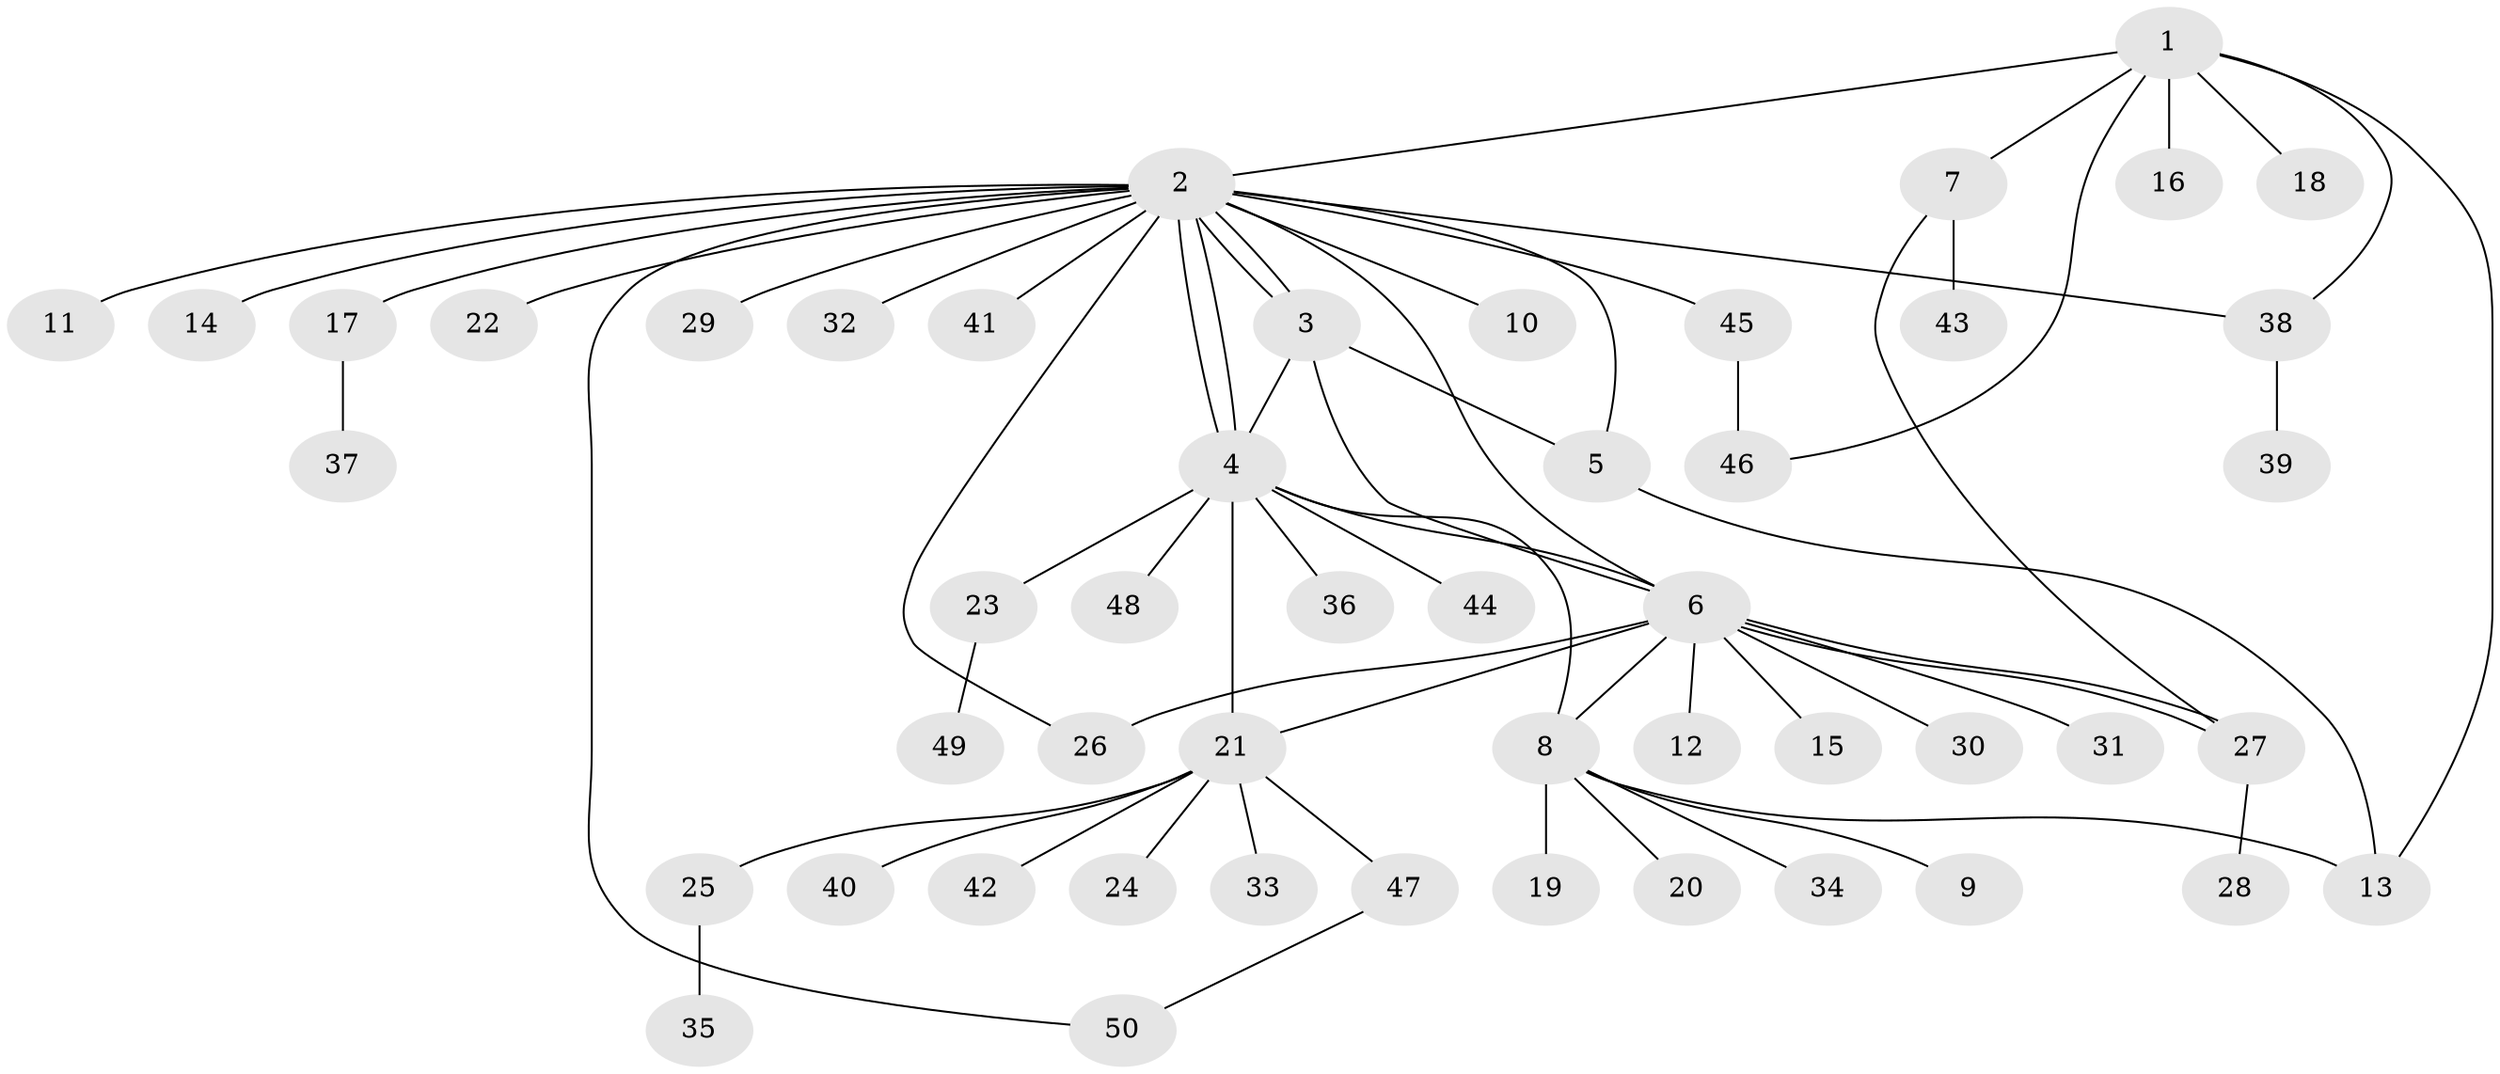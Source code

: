 // Generated by graph-tools (version 1.1) at 2025/49/03/09/25 03:49:50]
// undirected, 50 vertices, 65 edges
graph export_dot {
graph [start="1"]
  node [color=gray90,style=filled];
  1;
  2;
  3;
  4;
  5;
  6;
  7;
  8;
  9;
  10;
  11;
  12;
  13;
  14;
  15;
  16;
  17;
  18;
  19;
  20;
  21;
  22;
  23;
  24;
  25;
  26;
  27;
  28;
  29;
  30;
  31;
  32;
  33;
  34;
  35;
  36;
  37;
  38;
  39;
  40;
  41;
  42;
  43;
  44;
  45;
  46;
  47;
  48;
  49;
  50;
  1 -- 2;
  1 -- 7;
  1 -- 13;
  1 -- 16;
  1 -- 18;
  1 -- 38;
  1 -- 46;
  2 -- 3;
  2 -- 3;
  2 -- 4;
  2 -- 4;
  2 -- 5;
  2 -- 6;
  2 -- 10;
  2 -- 11;
  2 -- 14;
  2 -- 17;
  2 -- 22;
  2 -- 26;
  2 -- 29;
  2 -- 32;
  2 -- 38;
  2 -- 41;
  2 -- 45;
  2 -- 50;
  3 -- 4;
  3 -- 5;
  3 -- 6;
  4 -- 6;
  4 -- 8;
  4 -- 21;
  4 -- 23;
  4 -- 36;
  4 -- 44;
  4 -- 48;
  5 -- 13;
  6 -- 8;
  6 -- 12;
  6 -- 15;
  6 -- 21;
  6 -- 26;
  6 -- 27;
  6 -- 27;
  6 -- 30;
  6 -- 31;
  7 -- 27;
  7 -- 43;
  8 -- 9;
  8 -- 13;
  8 -- 19;
  8 -- 20;
  8 -- 34;
  17 -- 37;
  21 -- 24;
  21 -- 25;
  21 -- 33;
  21 -- 40;
  21 -- 42;
  21 -- 47;
  23 -- 49;
  25 -- 35;
  27 -- 28;
  38 -- 39;
  45 -- 46;
  47 -- 50;
}
